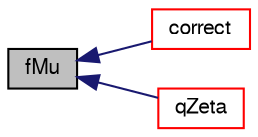 digraph "fMu"
{
  bgcolor="transparent";
  edge [fontname="FreeSans",fontsize="10",labelfontname="FreeSans",labelfontsize="10"];
  node [fontname="FreeSans",fontsize="10",shape=record];
  rankdir="LR";
  Node746 [label="fMu",height=0.2,width=0.4,color="black", fillcolor="grey75", style="filled", fontcolor="black"];
  Node746 -> Node747 [dir="back",color="midnightblue",fontsize="10",style="solid",fontname="FreeSans"];
  Node747 [label="correct",height=0.2,width=0.4,color="red",URL="$a31070.html#a3ae44b28050c3aa494c1d8e18cf618c1",tooltip="Solve the turbulence equations and correct the turbulence viscosity. "];
  Node746 -> Node749 [dir="back",color="midnightblue",fontsize="10",style="solid",fontname="FreeSans"];
  Node749 [label="qZeta",height=0.2,width=0.4,color="red",URL="$a31070.html#a17ea7da81a0557df8d755286ec1595dd",tooltip="Construct from components. "];
}
